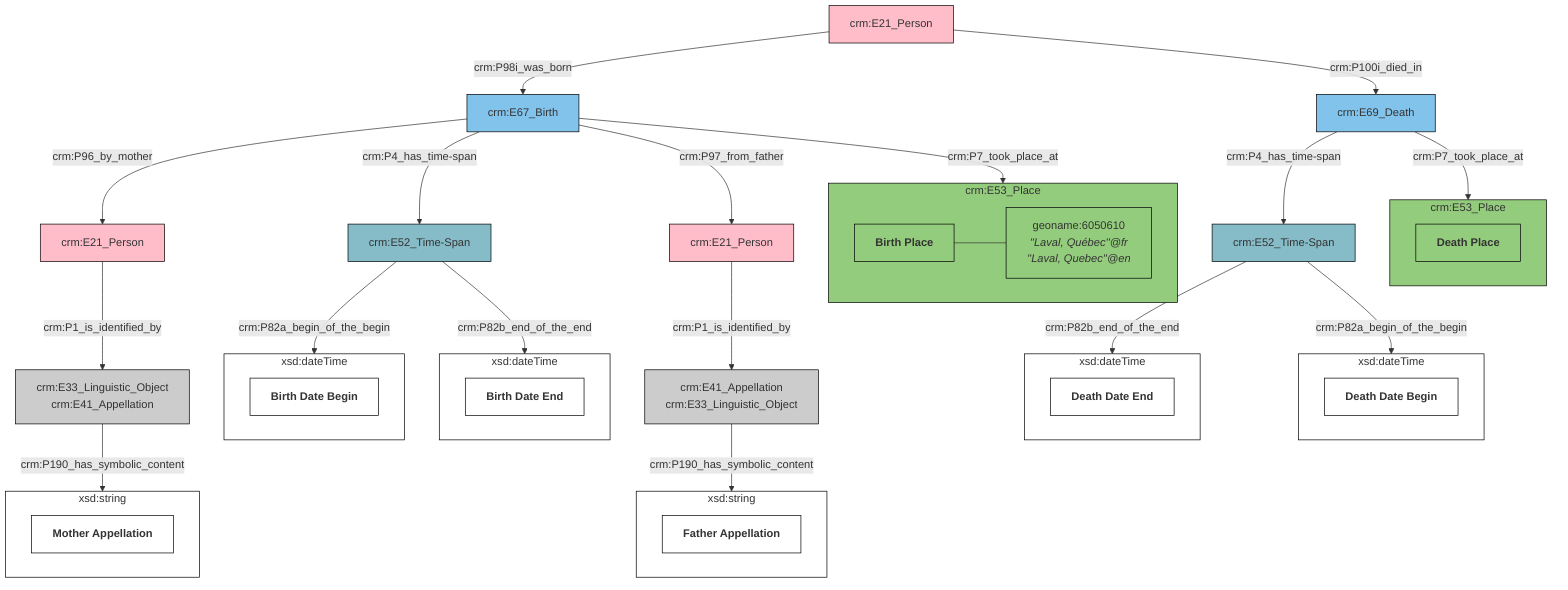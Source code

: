 flowchart TD
classDef Literal fill:#ffffff,stroke:#000000;
classDef Literal_URI fill:#ffffff,stroke:#000000;
classDef E1_CRM_Entity fill:#ffffff,stroke:#000000;
classDef E1_CRM_Entity_URI fill:#ffffff,stroke:#000000;
classDef E2_Temporal_Entity fill:#82c3ec,stroke:#000000;
classDef E2_Temporal_Entity_URI fill:#d2e9f9,stroke:#000000;
classDef E55_Type fill:#fab565,stroke:#000000;
classDef E55_Type_URI fill:#fde7ce,stroke:#000000;
classDef E52_Time-Span fill:#86bcc8,stroke:#000000;
classDef E52_Time-Span_URI fill:#dcebef,stroke:#000000;
classDef E41_Appellation fill:#fef3ba,stroke:#000000;
classDef E41_Appellation_URI fill:#fffae6,stroke:#000000;
classDef E53_Place fill:#94cc7d,stroke:#000000;
classDef E53_Place_URI fill:#e1f1da,stroke:#000000;
classDef E77_Persistent_Item fill:#ffffff,stroke:#000000;
classDef E77_Persistent_Item_URI fill:#ffffff,stroke:#000000;
classDef E28_Conceptual_Object fill:#fddc34,stroke:#000000;
classDef E28_Conceptual_Object_URI fill:#fef6cd,stroke:#000000;
classDef E18_Physical_Thing fill:#e1ba9c,stroke:#000000;
classDef E18_Physical_Thing_URI fill:#f3e5d8,stroke:#000000;
classDef E39_Actor fill:#ffbdca,stroke:#000000;
classDef E39_Actor_URI fill:#ffe6eb,stroke:#000000;
classDef PC0_Typed_CRM_Property fill:#cc80ff,stroke:#000000;
classDef PC0_Typed_CRM_Property_URI fill:#ebccff,stroke:#000000;
classDef Multi fill:#cccccc,stroke:#000000;
classDef Multi_URI fill:#cccccc,stroke:#000000;
6["crm:E67_Birth"]:::E2_Temporal_Entity -->|crm:P96_by_mother| 7["crm:E21_Person"]:::E39_Actor
8["crm:E21_Person"]:::E39_Actor -->|crm:P98i_was_born| 6["crm:E67_Birth"]:::E2_Temporal_Entity
subgraph 10 ["xsd:dateTime"]
10a[<b>Birth Date Begin</b>]:::Literal
click 10a "https://chin-rcip.github.io/collections-model/en/semantic-paths-specification/current/entry-nodes#birth-date-begin" _blank
end
9["crm:E52_Time-Span"]:::E52_Time-Span -->|crm:P82a_begin_of_the_begin| 10:::Literal
15["crm:E69_Death"]:::E2_Temporal_Entity -->|crm:P4_has_time-span| 16["crm:E52_Time-Span"]:::E52_Time-Span
subgraph 18 ["crm:E53_Place"]
18a[<b>Death Place</b>]:::E53_Place
click 18a "https://chin-rcip.github.io/collections-model/en/semantic-paths-specification/current/entry-nodes#birth-place" _blank
end
15["crm:E69_Death"]:::E2_Temporal_Entity -->|crm:P7_took_place_at| 18:::E53_Place
6["crm:E67_Birth"]:::E2_Temporal_Entity -->|crm:P4_has_time-span| 9["crm:E52_Time-Span"]:::E52_Time-Span
subgraph 20 ["xsd:dateTime"]
20a[<b>Death Date End</b>]:::Literal
click 20a "https://chin-rcip.github.io/collections-model/en/semantic-paths-specification/current/entry-nodes#death-date-end" _blank
end
16["crm:E52_Time-Span"]:::E52_Time-Span -->|crm:P82b_end_of_the_end| 20:::Literal
subgraph 21 ["xsd:string"]
21a[<b>Mother Appellation</b>]:::Literal
click 21a "https://chin-rcip.github.io/collections-model/en/semantic-paths-specification/current/entry-nodes#mother-appellation" _blank
end
4["crm:E33_Linguistic_Object<br>crm:E41_Appellation"]:::Multi -->|crm:P190_has_symbolic_content| 21:::Literal
subgraph 23 ["xsd:dateTime"]
23a[<b>Birth Date End</b>]:::Literal
click 23a "https://chin-rcip.github.io/collections-model/en/semantic-paths-specification/current/entry-nodes#birth-date-end" _blank
end
9["crm:E52_Time-Span"]:::E52_Time-Span -->|crm:P82b_end_of_the_end| 23:::Literal
24["crm:E21_Person"]:::E39_Actor -->|crm:P1_is_identified_by| 0["crm:E41_Appellation<br>crm:E33_Linguistic_Object"]:::Multi
7["crm:E21_Person"]:::E39_Actor -->|crm:P1_is_identified_by| 4["crm:E33_Linguistic_Object<br>crm:E41_Appellation"]:::Multi
6["crm:E67_Birth"]:::E2_Temporal_Entity -->|crm:P97_from_father| 24["crm:E21_Person"]:::E39_Actor
subgraph 29 ["xsd:dateTime"]
29a[<b>Death Date Begin</b>]:::Literal
click 29a "https://chin-rcip.github.io/collections-model/en/semantic-paths-specification/current/entry-nodes#death-date-begin" _blank
end
16["crm:E52_Time-Span"]:::E52_Time-Span -->|crm:P82a_begin_of_the_begin| 29:::Literal
subgraph 31 ["xsd:string"]
31a[<b>Father Appellation</b>]:::Literal
click 31a "https://chin-rcip.github.io/collections-model/en/semantic-paths-specification/current/entry-nodes#father-appellation" _blank
end
0["crm:E41_Appellation<br>crm:E33_Linguistic_Object"]:::Multi -->|crm:P190_has_symbolic_content| 31:::Literal
subgraph 2 ["crm:E53_Place"]
2a[<b>Birth Place</b>]:::E53_Place
click 2a "https://chin-rcip.github.io/collections-model/en/semantic-paths-specification/current/entry-nodes#birth-place" _blank
2b["geoname:6050610<br><i>''Laval, Québec''@fr</i><br><i>''Laval, Quebec''@en</i>"]:::E53_Place
click 2b "http://www.geonames.org/6050610" _blank
2a---2b
end
6["crm:E67_Birth"]:::E2_Temporal_Entity -->|crm:P7_took_place_at| 2:::E53_Place
8["crm:E21_Person"]:::E39_Actor -->|crm:P100i_died_in| 15["crm:E69_Death"]:::E2_Temporal_Entity